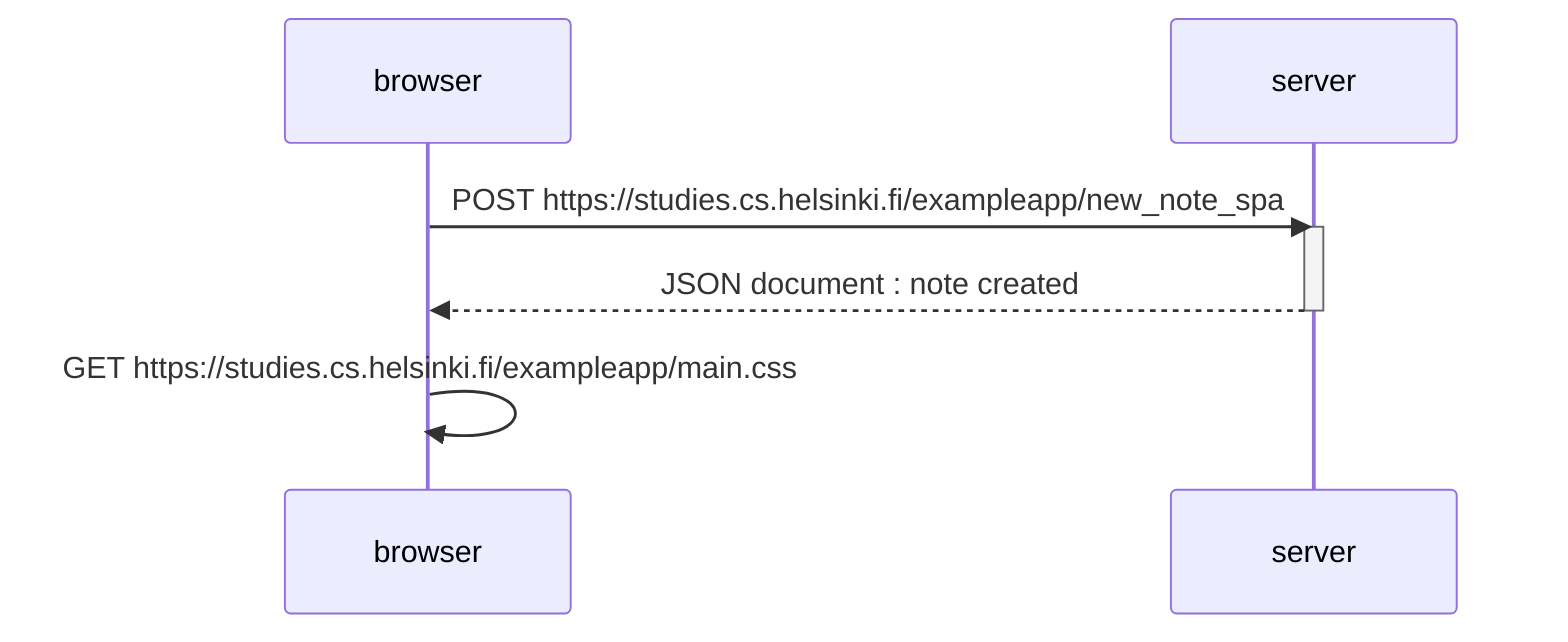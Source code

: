 sequenceDiagram
    participant browser
    participant server

    browser->>server: POST https://studies.cs.helsinki.fi/exampleapp/new_note_spa
    activate server
    server-->>browser: JSON document : note created
    deactivate server

    browser->>browser: GET https://studies.cs.helsinki.fi/exampleapp/main.css
    activate browser